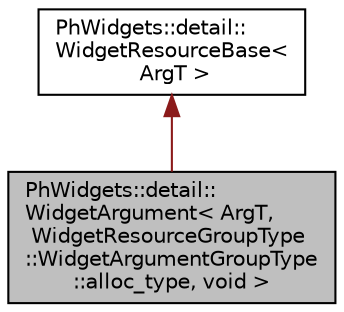 digraph "PhWidgets::detail::WidgetArgument&lt; ArgT, WidgetResourceGroupType::WidgetArgumentGroupType::alloc_type, void &gt;"
{
  edge [fontname="Helvetica",fontsize="10",labelfontname="Helvetica",labelfontsize="10"];
  node [fontname="Helvetica",fontsize="10",shape=record];
  Node0 [label="PhWidgets::detail::\lWidgetArgument\< ArgT,\l WidgetResourceGroupType\l::WidgetArgumentGroupType\l::alloc_type, void \>",height=0.2,width=0.4,color="black", fillcolor="grey75", style="filled", fontcolor="black"];
  Node1 -> Node0 [dir="back",color="firebrick4",fontsize="10",style="solid",fontname="Helvetica"];
  Node1 [label="PhWidgets::detail::\lWidgetResourceBase\<\l ArgT \>",height=0.2,width=0.4,color="black", fillcolor="white", style="filled",URL="$class_ph_widgets_1_1detail_1_1_widget_resource_base.html"];
}
